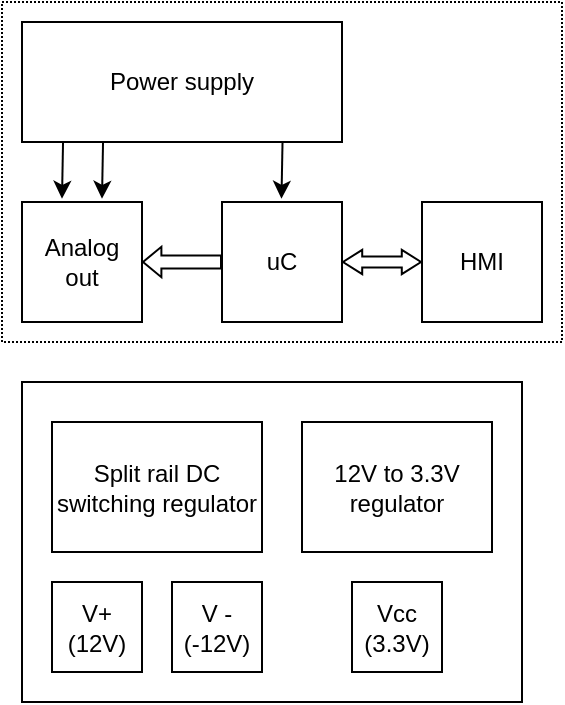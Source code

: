 <mxfile version="20.2.2" type="github">
  <diagram id="7pvFH5eABRikgGRUm6E7" name="Página-1">
    <mxGraphModel dx="677" dy="354" grid="1" gridSize="10" guides="1" tooltips="1" connect="1" arrows="1" fold="1" page="1" pageScale="1" pageWidth="827" pageHeight="1169" math="0" shadow="0">
      <root>
        <mxCell id="0" />
        <mxCell id="1" parent="0" />
        <mxCell id="ETL1VXgx1O7w-E-OJqYP-1" value="Power supply" style="rounded=0;whiteSpace=wrap;html=1;" parent="1" vertex="1">
          <mxGeometry x="40" y="30" width="160" height="60" as="geometry" />
        </mxCell>
        <mxCell id="ETL1VXgx1O7w-E-OJqYP-2" value="&lt;div&gt;Analog&lt;/div&gt;&lt;div&gt;out&lt;br&gt;&lt;/div&gt;" style="rounded=0;whiteSpace=wrap;html=1;" parent="1" vertex="1">
          <mxGeometry x="40" y="120" width="60" height="60" as="geometry" />
        </mxCell>
        <mxCell id="ETL1VXgx1O7w-E-OJqYP-3" value="uC" style="rounded=0;whiteSpace=wrap;html=1;" parent="1" vertex="1">
          <mxGeometry x="140" y="120" width="60" height="60" as="geometry" />
        </mxCell>
        <mxCell id="ETL1VXgx1O7w-E-OJqYP-4" value="HMI" style="rounded=0;whiteSpace=wrap;html=1;" parent="1" vertex="1">
          <mxGeometry x="240" y="120" width="60" height="60" as="geometry" />
        </mxCell>
        <mxCell id="ETL1VXgx1O7w-E-OJqYP-5" value="" style="shape=flexArrow;endArrow=classic;startArrow=classic;html=1;rounded=0;exitX=1;exitY=0.5;exitDx=0;exitDy=0;endWidth=5.6;endSize=2.868;startWidth=5.6;startSize=2.868;width=5.6;" parent="1" source="ETL1VXgx1O7w-E-OJqYP-3" edge="1">
          <mxGeometry width="100" height="100" relative="1" as="geometry">
            <mxPoint x="140" y="250" as="sourcePoint" />
            <mxPoint x="240" y="150" as="targetPoint" />
          </mxGeometry>
        </mxCell>
        <mxCell id="ETL1VXgx1O7w-E-OJqYP-6" value="" style="shape=flexArrow;endArrow=classic;html=1;rounded=0;exitX=0;exitY=0.5;exitDx=0;exitDy=0;endWidth=7.84;endSize=2.732;width=6.4;" parent="1" source="ETL1VXgx1O7w-E-OJqYP-3" edge="1">
          <mxGeometry width="50" height="50" relative="1" as="geometry">
            <mxPoint x="50" y="200" as="sourcePoint" />
            <mxPoint x="100" y="150" as="targetPoint" />
          </mxGeometry>
        </mxCell>
        <mxCell id="ETL1VXgx1O7w-E-OJqYP-10" value="" style="endArrow=classic;html=1;rounded=0;entryX=0.158;entryY=-0.027;entryDx=0;entryDy=0;entryPerimeter=0;" parent="1" edge="1">
          <mxGeometry width="50" height="50" relative="1" as="geometry">
            <mxPoint x="80.52" y="90" as="sourcePoint" />
            <mxPoint x="80.0" y="118.38" as="targetPoint" />
            <Array as="points">
              <mxPoint x="80.52" y="90" />
            </Array>
          </mxGeometry>
        </mxCell>
        <mxCell id="ETL1VXgx1O7w-E-OJqYP-11" value="" style="endArrow=classic;html=1;rounded=0;entryX=0.158;entryY=-0.027;entryDx=0;entryDy=0;entryPerimeter=0;" parent="1" edge="1">
          <mxGeometry width="50" height="50" relative="1" as="geometry">
            <mxPoint x="60.52" y="90" as="sourcePoint" />
            <mxPoint x="60.0" y="118.38" as="targetPoint" />
            <Array as="points">
              <mxPoint x="60.52" y="90" />
            </Array>
          </mxGeometry>
        </mxCell>
        <mxCell id="ETL1VXgx1O7w-E-OJqYP-12" value="" style="endArrow=classic;html=1;rounded=0;entryX=0.158;entryY=-0.027;entryDx=0;entryDy=0;entryPerimeter=0;" parent="1" edge="1">
          <mxGeometry width="50" height="50" relative="1" as="geometry">
            <mxPoint x="170.26" y="90" as="sourcePoint" />
            <mxPoint x="169.74" y="118.38" as="targetPoint" />
            <Array as="points">
              <mxPoint x="170.26" y="90" />
            </Array>
          </mxGeometry>
        </mxCell>
        <mxCell id="hddoIIIZTjqqpR7IFEJA-2" value="" style="rounded=0;whiteSpace=wrap;html=1;fillColor=none;dashed=1;dashPattern=1 1;" vertex="1" parent="1">
          <mxGeometry x="30" y="20" width="280" height="170" as="geometry" />
        </mxCell>
        <mxCell id="hddoIIIZTjqqpR7IFEJA-4" value="" style="rounded=0;whiteSpace=wrap;html=1;strokeColor=default;fillColor=default;" vertex="1" parent="1">
          <mxGeometry x="40" y="210" width="250" height="160" as="geometry" />
        </mxCell>
        <mxCell id="hddoIIIZTjqqpR7IFEJA-5" value="&lt;div&gt;V+ &lt;br&gt;&lt;/div&gt;&lt;div&gt;(12V)&lt;/div&gt;" style="whiteSpace=wrap;html=1;aspect=fixed;strokeColor=default;fillColor=default;" vertex="1" parent="1">
          <mxGeometry x="55" y="310" width="45" height="45" as="geometry" />
        </mxCell>
        <mxCell id="hddoIIIZTjqqpR7IFEJA-6" value="&lt;div&gt;V - &lt;br&gt;&lt;/div&gt;&lt;div&gt;(-12V)&lt;/div&gt;" style="whiteSpace=wrap;html=1;aspect=fixed;strokeColor=default;fillColor=default;" vertex="1" parent="1">
          <mxGeometry x="115" y="310" width="45" height="45" as="geometry" />
        </mxCell>
        <mxCell id="hddoIIIZTjqqpR7IFEJA-11" value="Split rail DC switching regulator" style="rounded=0;whiteSpace=wrap;html=1;strokeColor=default;fillColor=default;" vertex="1" parent="1">
          <mxGeometry x="55" y="230" width="105" height="65" as="geometry" />
        </mxCell>
        <mxCell id="hddoIIIZTjqqpR7IFEJA-12" value="&lt;div&gt;12V to 3.3V &lt;br&gt;&lt;/div&gt;&lt;div&gt;regulator&lt;/div&gt;" style="rounded=0;whiteSpace=wrap;html=1;strokeColor=default;fillColor=default;" vertex="1" parent="1">
          <mxGeometry x="180" y="230" width="95" height="65" as="geometry" />
        </mxCell>
        <mxCell id="hddoIIIZTjqqpR7IFEJA-15" value="&lt;div&gt;Vcc &lt;br&gt;&lt;/div&gt;&lt;div&gt;(3.3V)&lt;/div&gt;" style="whiteSpace=wrap;html=1;aspect=fixed;strokeColor=default;fillColor=default;" vertex="1" parent="1">
          <mxGeometry x="205" y="310" width="45" height="45" as="geometry" />
        </mxCell>
      </root>
    </mxGraphModel>
  </diagram>
</mxfile>
